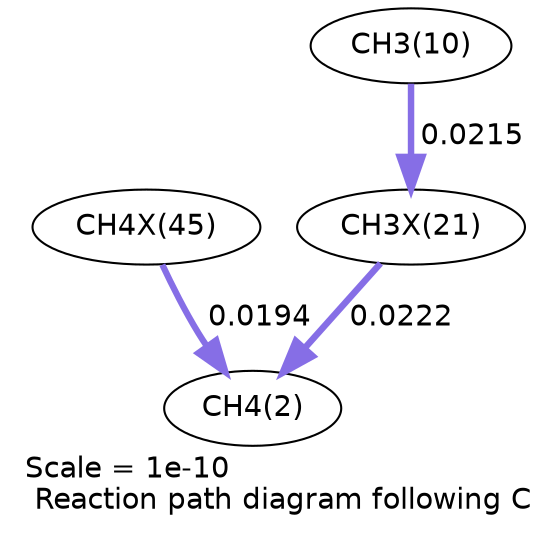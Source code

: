 digraph reaction_paths {
center=1;
s63 -> s4[fontname="Helvetica", penwidth=3.02, arrowsize=1.51, color="0.7, 0.519, 0.9"
, label=" 0.0194"];
s55 -> s4[fontname="Helvetica", penwidth=3.13, arrowsize=1.56, color="0.7, 0.522, 0.9"
, label=" 0.0222"];
s12 -> s55[fontname="Helvetica", penwidth=3.1, arrowsize=1.55, color="0.7, 0.521, 0.9"
, label=" 0.0215"];
s4 [ fontname="Helvetica", label="CH4(2)"];
s12 [ fontname="Helvetica", label="CH3(10)"];
s55 [ fontname="Helvetica", label="CH3X(21)"];
s63 [ fontname="Helvetica", label="CH4X(45)"];
 label = "Scale = 1e-10\l Reaction path diagram following C";
 fontname = "Helvetica";
}
